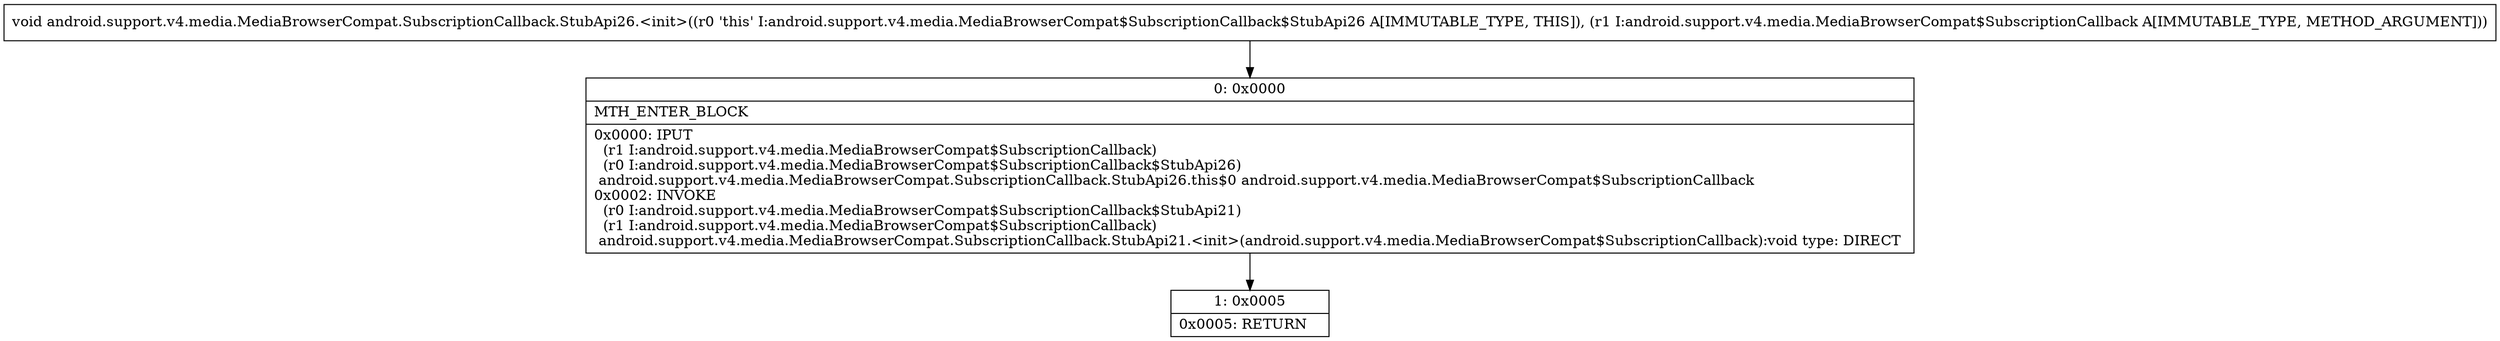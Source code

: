 digraph "CFG forandroid.support.v4.media.MediaBrowserCompat.SubscriptionCallback.StubApi26.\<init\>(Landroid\/support\/v4\/media\/MediaBrowserCompat$SubscriptionCallback;)V" {
Node_0 [shape=record,label="{0\:\ 0x0000|MTH_ENTER_BLOCK\l|0x0000: IPUT  \l  (r1 I:android.support.v4.media.MediaBrowserCompat$SubscriptionCallback)\l  (r0 I:android.support.v4.media.MediaBrowserCompat$SubscriptionCallback$StubApi26)\l android.support.v4.media.MediaBrowserCompat.SubscriptionCallback.StubApi26.this$0 android.support.v4.media.MediaBrowserCompat$SubscriptionCallback \l0x0002: INVOKE  \l  (r0 I:android.support.v4.media.MediaBrowserCompat$SubscriptionCallback$StubApi21)\l  (r1 I:android.support.v4.media.MediaBrowserCompat$SubscriptionCallback)\l android.support.v4.media.MediaBrowserCompat.SubscriptionCallback.StubApi21.\<init\>(android.support.v4.media.MediaBrowserCompat$SubscriptionCallback):void type: DIRECT \l}"];
Node_1 [shape=record,label="{1\:\ 0x0005|0x0005: RETURN   \l}"];
MethodNode[shape=record,label="{void android.support.v4.media.MediaBrowserCompat.SubscriptionCallback.StubApi26.\<init\>((r0 'this' I:android.support.v4.media.MediaBrowserCompat$SubscriptionCallback$StubApi26 A[IMMUTABLE_TYPE, THIS]), (r1 I:android.support.v4.media.MediaBrowserCompat$SubscriptionCallback A[IMMUTABLE_TYPE, METHOD_ARGUMENT])) }"];
MethodNode -> Node_0;
Node_0 -> Node_1;
}

